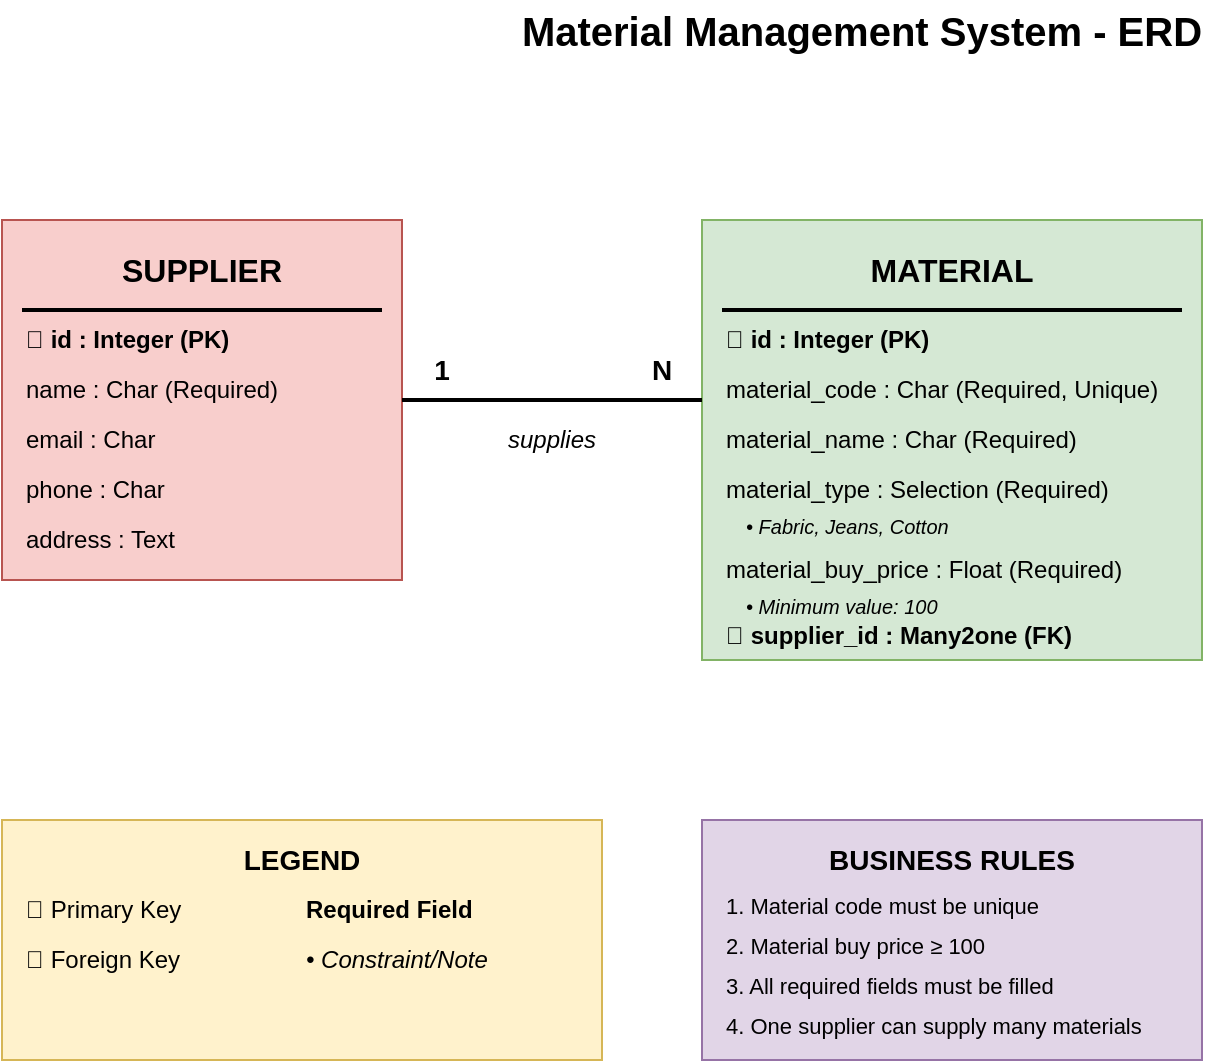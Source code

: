 <?xml version="1.0" encoding="UTF-8"?>
<mxfile version="22.1.16" type="device">
  <diagram name="Material Management ERD" id="material-management-erd">
    <mxGraphModel dx="1422" dy="794" grid="1" gridSize="10" guides="1" tooltips="1" connect="1" arrows="1" fold="1" page="1" pageScale="1" pageWidth="1169" pageHeight="827" math="0" shadow="0">
      <root>
        <mxCell id="0" />
        <mxCell id="1" parent="0" />
        
        <!-- Title -->
        <mxCell id="title" value="Material Management System - ERD" style="text;html=1;strokeColor=none;fillColor=none;align=center;verticalAlign=middle;whiteSpace=wrap;rounded=0;fontSize=20;fontStyle=1" vertex="1" parent="1">
          <mxGeometry x="400" y="40" width="360" height="30" as="geometry" />
        </mxCell>

        <!-- Supplier Entity -->
        <mxCell id="supplier-entity" value="" style="rounded=0;whiteSpace=wrap;html=1;fillColor=#f8cecc;strokeColor=#b85450;" vertex="1" parent="1">
          <mxGeometry x="150" y="150" width="200" height="180" as="geometry" />
        </mxCell>
        
        <mxCell id="supplier-title" value="SUPPLIER" style="text;html=1;strokeColor=none;fillColor=none;align=center;verticalAlign=middle;whiteSpace=wrap;rounded=0;fontSize=16;fontStyle=1" vertex="1" parent="1">
          <mxGeometry x="150" y="160" width="200" height="30" as="geometry" />
        </mxCell>
        
        <mxCell id="supplier-divider" value="" style="line;strokeWidth=2;html=1;" vertex="1" parent="1">
          <mxGeometry x="160" y="190" width="180" height="10" as="geometry" />
        </mxCell>
        
        <mxCell id="supplier-id" value="🔑 id : Integer (PK)" style="text;html=1;strokeColor=none;fillColor=none;align=left;verticalAlign=middle;whiteSpace=wrap;rounded=0;fontSize=12;fontStyle=1" vertex="1" parent="1">
          <mxGeometry x="160" y="200" width="180" height="20" as="geometry" />
        </mxCell>
        
        <mxCell id="supplier-name" value="name : Char (Required)" style="text;html=1;strokeColor=none;fillColor=none;align=left;verticalAlign=middle;whiteSpace=wrap;rounded=0;fontSize=12" vertex="1" parent="1">
          <mxGeometry x="160" y="225" width="180" height="20" as="geometry" />
        </mxCell>
        
        <mxCell id="supplier-email" value="email : Char" style="text;html=1;strokeColor=none;fillColor=none;align=left;verticalAlign=middle;whiteSpace=wrap;rounded=0;fontSize=12" vertex="1" parent="1">
          <mxGeometry x="160" y="250" width="180" height="20" as="geometry" />
        </mxCell>
        
        <mxCell id="supplier-phone" value="phone : Char" style="text;html=1;strokeColor=none;fillColor=none;align=left;verticalAlign=middle;whiteSpace=wrap;rounded=0;fontSize=12" vertex="1" parent="1">
          <mxGeometry x="160" y="275" width="180" height="20" as="geometry" />
        </mxCell>
        
        <mxCell id="supplier-address" value="address : Text" style="text;html=1;strokeColor=none;fillColor=none;align=left;verticalAlign=middle;whiteSpace=wrap;rounded=0;fontSize=12" vertex="1" parent="1">
          <mxGeometry x="160" y="300" width="180" height="20" as="geometry" />
        </mxCell>

        <!-- Material Entity -->
        <mxCell id="material-entity" value="" style="rounded=0;whiteSpace=wrap;html=1;fillColor=#d5e8d4;strokeColor=#82b366;" vertex="1" parent="1">
          <mxGeometry x="500" y="150" width="250" height="220" as="geometry" />
        </mxCell>
        
        <mxCell id="material-title" value="MATERIAL" style="text;html=1;strokeColor=none;fillColor=none;align=center;verticalAlign=middle;whiteSpace=wrap;rounded=0;fontSize=16;fontStyle=1" vertex="1" parent="1">
          <mxGeometry x="500" y="160" width="250" height="30" as="geometry" />
        </mxCell>
        
        <mxCell id="material-divider" value="" style="line;strokeWidth=2;html=1;" vertex="1" parent="1">
          <mxGeometry x="510" y="190" width="230" height="10" as="geometry" />
        </mxCell>
        
        <mxCell id="material-id" value="🔑 id : Integer (PK)" style="text;html=1;strokeColor=none;fillColor=none;align=left;verticalAlign=middle;whiteSpace=wrap;rounded=0;fontSize=12;fontStyle=1" vertex="1" parent="1">
          <mxGeometry x="510" y="200" width="230" height="20" as="geometry" />
        </mxCell>
        
        <mxCell id="material-code" value="material_code : Char (Required, Unique)" style="text;html=1;strokeColor=none;fillColor=none;align=left;verticalAlign=middle;whiteSpace=wrap;rounded=0;fontSize=12" vertex="1" parent="1">
          <mxGeometry x="510" y="225" width="230" height="20" as="geometry" />
        </mxCell>
        
        <mxCell id="material-name" value="material_name : Char (Required)" style="text;html=1;strokeColor=none;fillColor=none;align=left;verticalAlign=middle;whiteSpace=wrap;rounded=0;fontSize=12" vertex="1" parent="1">
          <mxGeometry x="510" y="250" width="230" height="20" as="geometry" />
        </mxCell>
        
        <mxCell id="material-type" value="material_type : Selection (Required)" style="text;html=1;strokeColor=none;fillColor=none;align=left;verticalAlign=middle;whiteSpace=wrap;rounded=0;fontSize=12" vertex="1" parent="1">
          <mxGeometry x="510" y="275" width="230" height="20" as="geometry" />
        </mxCell>
        
        <mxCell id="material-type-values" value="• Fabric, Jeans, Cotton" style="text;html=1;strokeColor=none;fillColor=none;align=left;verticalAlign=middle;whiteSpace=wrap;rounded=0;fontSize=10;fontStyle=2" vertex="1" parent="1">
          <mxGeometry x="520" y="295" width="210" height="15" as="geometry" />
        </mxCell>
        
        <mxCell id="material-price" value="material_buy_price : Float (Required)" style="text;html=1;strokeColor=none;fillColor=none;align=left;verticalAlign=middle;whiteSpace=wrap;rounded=0;fontSize=12" vertex="1" parent="1">
          <mxGeometry x="510" y="315" width="230" height="20" as="geometry" />
        </mxCell>
        
        <mxCell id="material-price-constraint" value="• Minimum value: 100" style="text;html=1;strokeColor=none;fillColor=none;align=left;verticalAlign=middle;whiteSpace=wrap;rounded=0;fontSize=10;fontStyle=2" vertex="1" parent="1">
          <mxGeometry x="520" y="335" width="210" height="15" as="geometry" />
        </mxCell>
        
        <mxCell id="material-supplier-fk" value="🔗 supplier_id : Many2one (FK)" style="text;html=1;strokeColor=none;fillColor=none;align=left;verticalAlign=middle;whiteSpace=wrap;rounded=0;fontSize=12;fontStyle=1" vertex="1" parent="1">
          <mxGeometry x="510" y="350" width="230" height="15" as="geometry" />
        </mxCell>

        <!-- Relationship Line -->
        <mxCell id="relationship-line" value="" style="endArrow=none;html=1;rounded=0;strokeWidth=2;" edge="1" parent="1">
          <mxGeometry width="50" height="50" relative="1" as="geometry">
            <mxPoint x="350" y="240" as="sourcePoint" />
            <mxPoint x="500" y="240" as="targetPoint" />
          </mxGeometry>
        </mxCell>

        <!-- Cardinality Labels -->
        <mxCell id="cardinality-one" value="1" style="text;html=1;strokeColor=none;fillColor=none;align=center;verticalAlign=middle;whiteSpace=wrap;rounded=0;fontSize=14;fontStyle=1" vertex="1" parent="1">
          <mxGeometry x="360" y="215" width="20" height="20" as="geometry" />
        </mxCell>
        
        <mxCell id="cardinality-many" value="N" style="text;html=1;strokeColor=none;fillColor=none;align=center;verticalAlign=middle;whiteSpace=wrap;rounded=0;fontSize=14;fontStyle=1" vertex="1" parent="1">
          <mxGeometry x="470" y="215" width="20" height="20" as="geometry" />
        </mxCell>

        <!-- Relationship Label -->
        <mxCell id="relationship-label" value="supplies" style="text;html=1;strokeColor=none;fillColor=none;align=center;verticalAlign=middle;whiteSpace=wrap;rounded=0;fontSize=12;fontStyle=2" vertex="1" parent="1">
          <mxGeometry x="400" y="250" width="50" height="20" as="geometry" />
        </mxCell>

        <!-- Legend -->
        <mxCell id="legend-box" value="" style="rounded=0;whiteSpace=wrap;html=1;fillColor=#fff2cc;strokeColor=#d6b656;" vertex="1" parent="1">
          <mxGeometry x="150" y="450" width="300" height="120" as="geometry" />
        </mxCell>
        
        <mxCell id="legend-title" value="LEGEND" style="text;html=1;strokeColor=none;fillColor=none;align=center;verticalAlign=middle;whiteSpace=wrap;rounded=0;fontSize=14;fontStyle=1" vertex="1" parent="1">
          <mxGeometry x="150" y="460" width="300" height="20" as="geometry" />
        </mxCell>
        
        <mxCell id="legend-pk" value="🔑 Primary Key" style="text;html=1;strokeColor=none;fillColor=none;align=left;verticalAlign=middle;whiteSpace=wrap;rounded=0;fontSize=12" vertex="1" parent="1">
          <mxGeometry x="160" y="485" width="130" height="20" as="geometry" />
        </mxCell>
        
        <mxCell id="legend-fk" value="🔗 Foreign Key" style="text;html=1;strokeColor=none;fillColor=none;align=left;verticalAlign=middle;whiteSpace=wrap;rounded=0;fontSize=12" vertex="1" parent="1">
          <mxGeometry x="160" y="510" width="130" height="20" as="geometry" />
        </mxCell>
        
        <mxCell id="legend-required" value="Required Field" style="text;html=1;strokeColor=none;fillColor=none;align=left;verticalAlign=middle;whiteSpace=wrap;rounded=0;fontSize=12;fontStyle=1" vertex="1" parent="1">
          <mxGeometry x="300" y="485" width="130" height="20" as="geometry" />
        </mxCell>
        
        <mxCell id="legend-constraint" value="• Constraint/Note" style="text;html=1;strokeColor=none;fillColor=none;align=left;verticalAlign=middle;whiteSpace=wrap;rounded=0;fontSize=12;fontStyle=2" vertex="1" parent="1">
          <mxGeometry x="300" y="510" width="130" height="20" as="geometry" />
        </mxCell>

        <!-- Business Rules -->
        <mxCell id="rules-box" value="" style="rounded=0;whiteSpace=wrap;html=1;fillColor=#e1d5e7;strokeColor=#9673a6;" vertex="1" parent="1">
          <mxGeometry x="500" y="450" width="250" height="120" as="geometry" />
        </mxCell>
        
        <mxCell id="rules-title" value="BUSINESS RULES" style="text;html=1;strokeColor=none;fillColor=none;align=center;verticalAlign=middle;whiteSpace=wrap;rounded=0;fontSize=14;fontStyle=1" vertex="1" parent="1">
          <mxGeometry x="500" y="460" width="250" height="20" as="geometry" />
        </mxCell>
        
        <mxCell id="rule1" value="1. Material code must be unique" style="text;html=1;strokeColor=none;fillColor=none;align=left;verticalAlign=middle;whiteSpace=wrap;rounded=0;fontSize=11" vertex="1" parent="1">
          <mxGeometry x="510" y="485" width="230" height="15" as="geometry" />
        </mxCell>
        
        <mxCell id="rule2" value="2. Material buy price ≥ 100" style="text;html=1;strokeColor=none;fillColor=none;align=left;verticalAlign=middle;whiteSpace=wrap;rounded=0;fontSize=11" vertex="1" parent="1">
          <mxGeometry x="510" y="505" width="230" height="15" as="geometry" />
        </mxCell>
        
        <mxCell id="rule3" value="3. All required fields must be filled" style="text;html=1;strokeColor=none;fillColor=none;align=left;verticalAlign=middle;whiteSpace=wrap;rounded=0;fontSize=11" vertex="1" parent="1">
          <mxGeometry x="510" y="525" width="230" height="15" as="geometry" />
        </mxCell>
        
        <mxCell id="rule4" value="4. One supplier can supply many materials" style="text;html=1;strokeColor=none;fillColor=none;align=left;verticalAlign=middle;whiteSpace=wrap;rounded=0;fontSize=11" vertex="1" parent="1">
          <mxGeometry x="510" y="545" width="230" height="15" as="geometry" />
        </mxCell>

      </root>
    </mxGraphModel>
  </diagram>
</mxfile> 